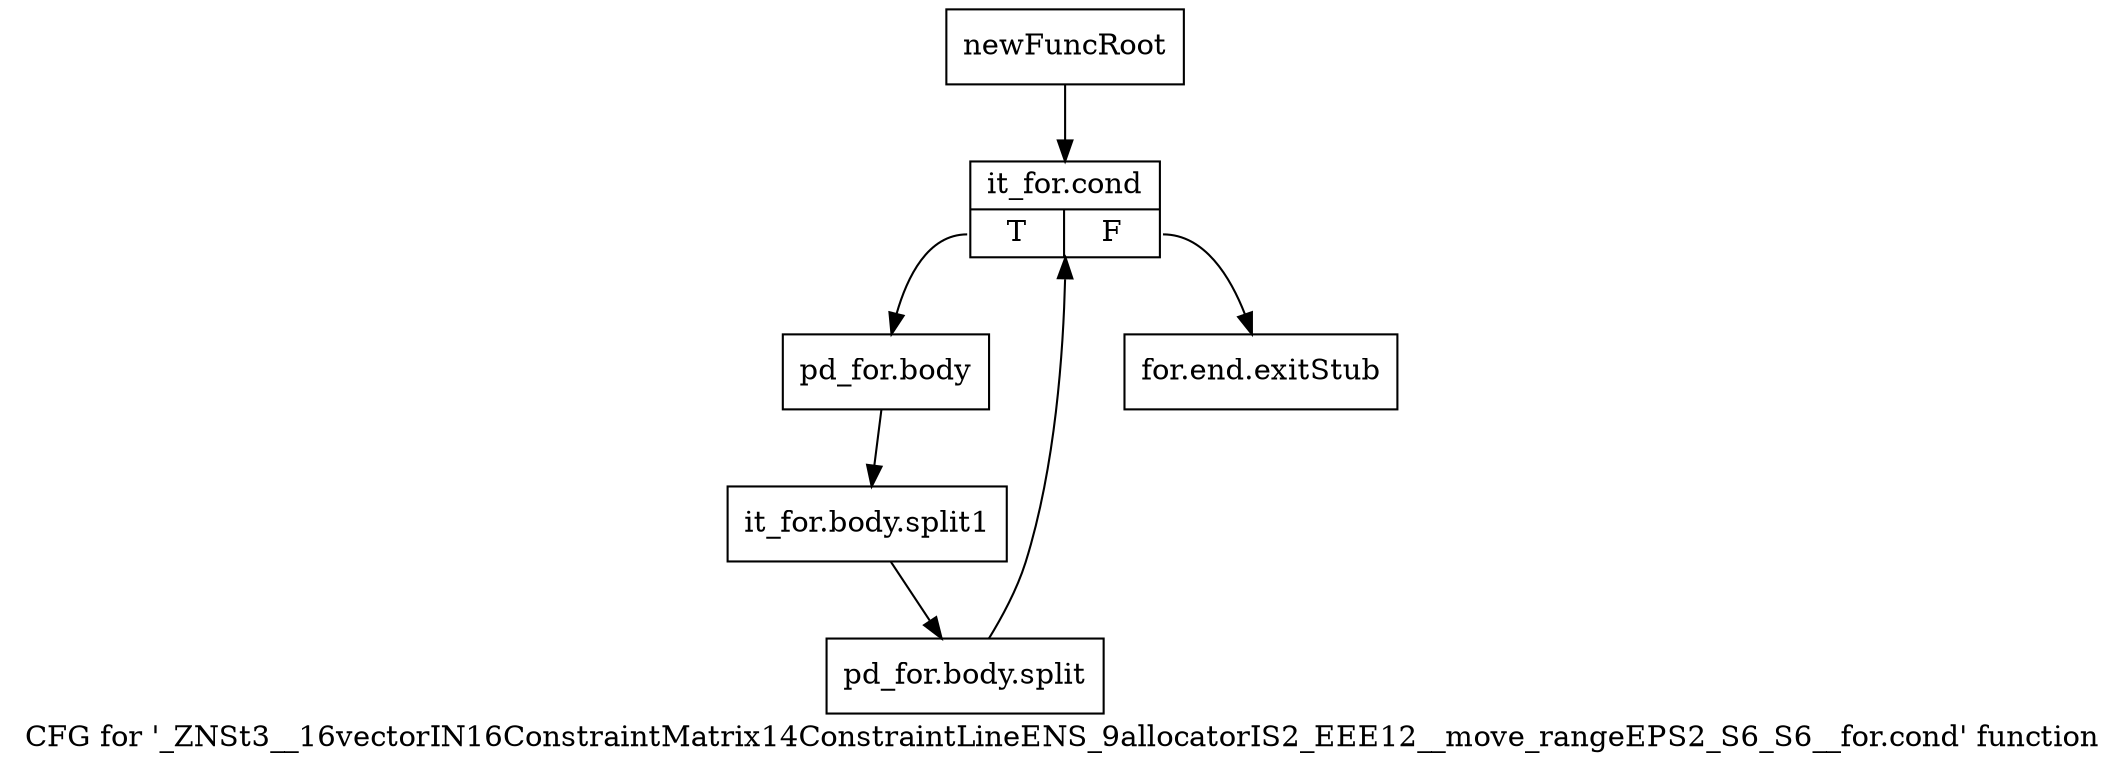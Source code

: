 digraph "CFG for '_ZNSt3__16vectorIN16ConstraintMatrix14ConstraintLineENS_9allocatorIS2_EEE12__move_rangeEPS2_S6_S6__for.cond' function" {
	label="CFG for '_ZNSt3__16vectorIN16ConstraintMatrix14ConstraintLineENS_9allocatorIS2_EEE12__move_rangeEPS2_S6_S6__for.cond' function";

	Node0x8f229f0 [shape=record,label="{newFuncRoot}"];
	Node0x8f229f0 -> Node0x8f22a90;
	Node0x8f22a40 [shape=record,label="{for.end.exitStub}"];
	Node0x8f22a90 [shape=record,label="{it_for.cond|{<s0>T|<s1>F}}"];
	Node0x8f22a90:s0 -> Node0x8f22ae0;
	Node0x8f22a90:s1 -> Node0x8f22a40;
	Node0x8f22ae0 [shape=record,label="{pd_for.body}"];
	Node0x8f22ae0 -> Node0xc539560;
	Node0xc539560 [shape=record,label="{it_for.body.split1}"];
	Node0xc539560 -> Node0xc38a7c0;
	Node0xc38a7c0 [shape=record,label="{pd_for.body.split}"];
	Node0xc38a7c0 -> Node0x8f22a90;
}

